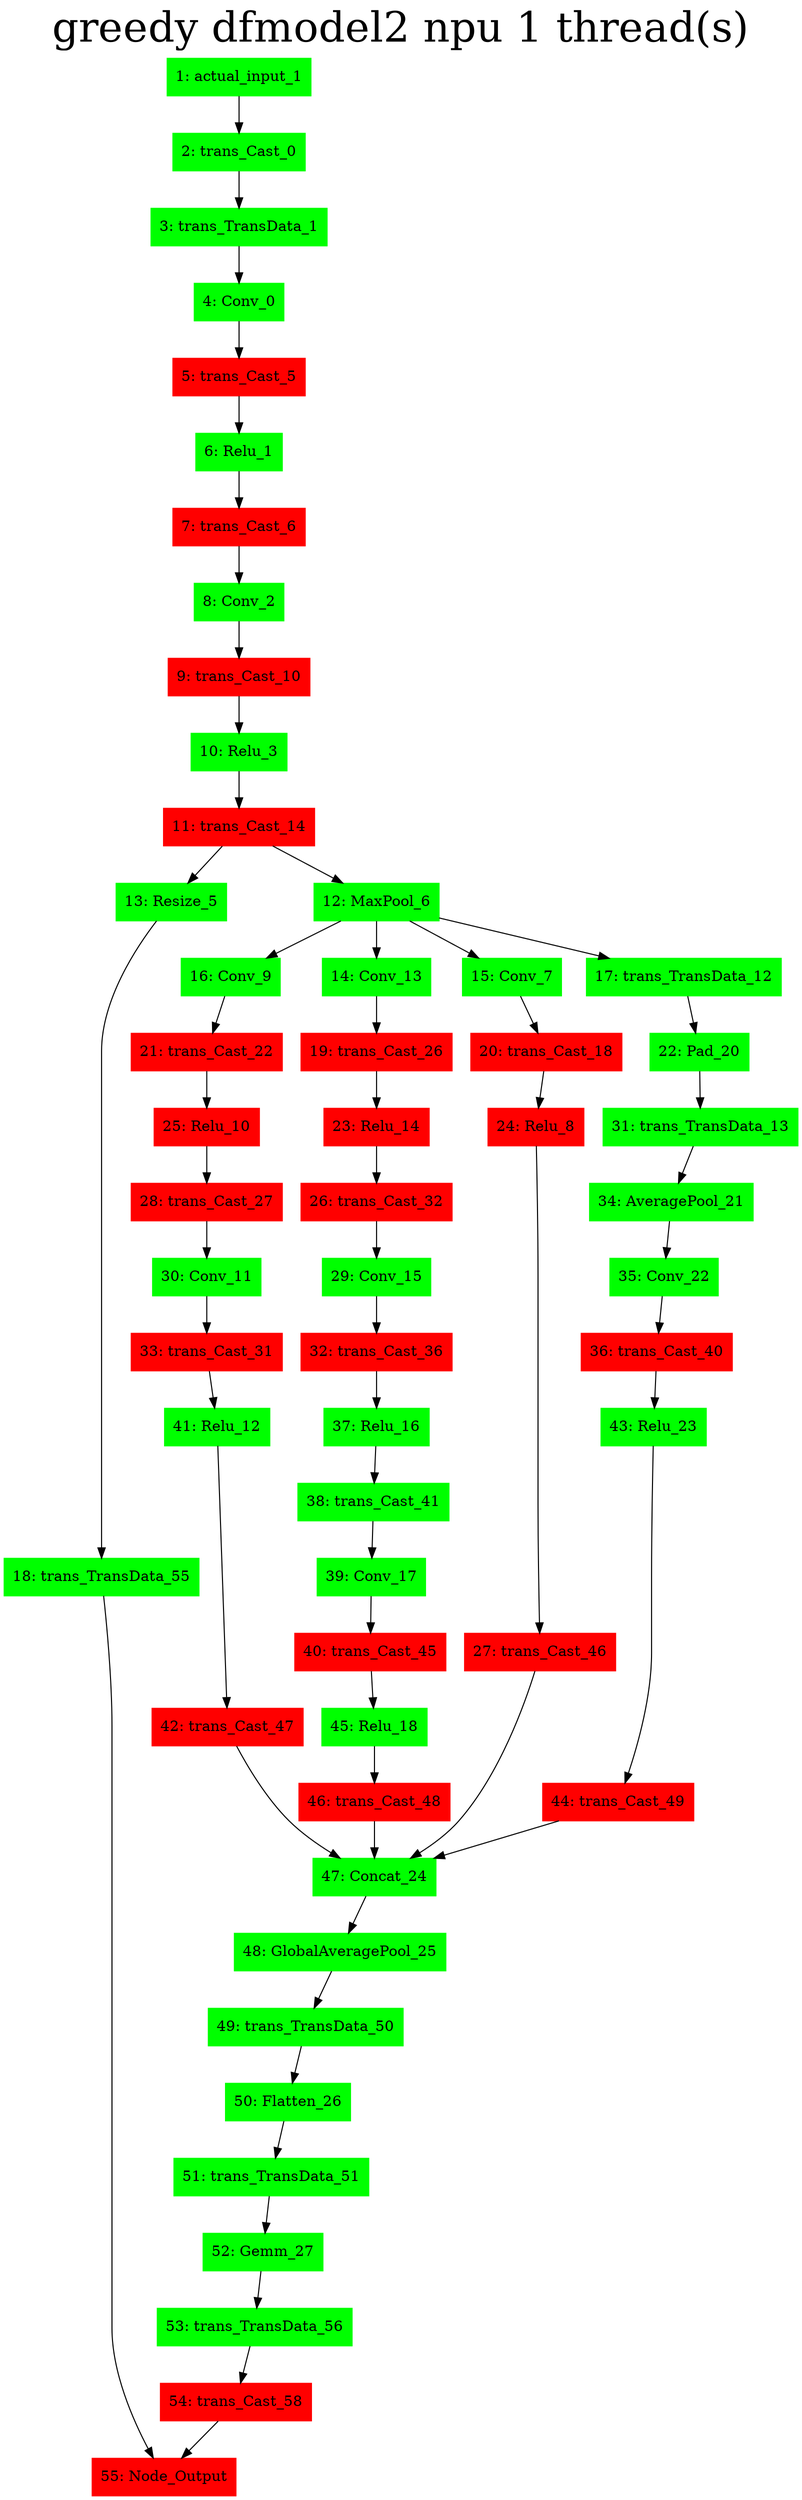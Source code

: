 digraph G {
label     = "greedy dfmodel2 npu 1 thread(s)"
    labelloc  =  t // t: Place the graph's title on top.
    fontsize  = 40 // Make title stand out by giving a large font size
    fontcolor = black"1: actual_input_1"->"2: trans_Cast_0";
"1: actual_input_1" [shape=box,style=filled,color=green];
"2: trans_Cast_0"->"3: trans_TransData_1";
"2: trans_Cast_0" [shape=box,style=filled,color=green];
"3: trans_TransData_1"->"4: Conv_0";
"3: trans_TransData_1" [shape=box,style=filled,color=green];
"4: Conv_0"->"5: trans_Cast_5";
"4: Conv_0" [shape=box,style=filled,color=green];
"5: trans_Cast_5"->"6: Relu_1";
"5: trans_Cast_5" [shape=box,style=filled,color=red];
"6: Relu_1"->"7: trans_Cast_6";
"6: Relu_1" [shape=box,style=filled,color=green];
"7: trans_Cast_6"->"8: Conv_2";
"7: trans_Cast_6" [shape=box,style=filled,color=red];
"8: Conv_2"->"9: trans_Cast_10";
"8: Conv_2" [shape=box,style=filled,color=green];
"9: trans_Cast_10"->"10: Relu_3";
"9: trans_Cast_10" [shape=box,style=filled,color=red];
"10: Relu_3"->"11: trans_Cast_14";
"10: Relu_3" [shape=box,style=filled,color=green];
"11: trans_Cast_14"->"13: Resize_5";
"11: trans_Cast_14"->"12: MaxPool_6";
"11: trans_Cast_14" [shape=box,style=filled,color=red];
"13: Resize_5"->"18: trans_TransData_55";
"13: Resize_5" [shape=box,style=filled,color=green];
"18: trans_TransData_55"->"55: Node_Output";
"18: trans_TransData_55" [shape=box,style=filled,color=green];
"12: MaxPool_6"->"16: Conv_9";
"12: MaxPool_6"->"14: Conv_13";
"12: MaxPool_6"->"15: Conv_7";
"12: MaxPool_6"->"17: trans_TransData_12";
"12: MaxPool_6" [shape=box,style=filled,color=green];
"15: Conv_7"->"20: trans_Cast_18";
"15: Conv_7" [shape=box,style=filled,color=green];
"20: trans_Cast_18"->"24: Relu_8";
"20: trans_Cast_18" [shape=box,style=filled,color=red];
"24: Relu_8"->"27: trans_Cast_46";
"24: Relu_8" [shape=box,style=filled,color=red];
"27: trans_Cast_46"->"47: Concat_24";
"27: trans_Cast_46" [shape=box,style=filled,color=red];
"16: Conv_9"->"21: trans_Cast_22";
"16: Conv_9" [shape=box,style=filled,color=green];
"21: trans_Cast_22"->"25: Relu_10";
"21: trans_Cast_22" [shape=box,style=filled,color=red];
"25: Relu_10"->"28: trans_Cast_27";
"25: Relu_10" [shape=box,style=filled,color=red];
"28: trans_Cast_27"->"30: Conv_11";
"28: trans_Cast_27" [shape=box,style=filled,color=red];
"30: Conv_11"->"33: trans_Cast_31";
"30: Conv_11" [shape=box,style=filled,color=green];
"33: trans_Cast_31"->"41: Relu_12";
"33: trans_Cast_31" [shape=box,style=filled,color=red];
"41: Relu_12"->"42: trans_Cast_47";
"41: Relu_12" [shape=box,style=filled,color=green];
"42: trans_Cast_47"->"47: Concat_24";
"42: trans_Cast_47" [shape=box,style=filled,color=red];
"14: Conv_13"->"19: trans_Cast_26";
"14: Conv_13" [shape=box,style=filled,color=green];
"19: trans_Cast_26"->"23: Relu_14";
"19: trans_Cast_26" [shape=box,style=filled,color=red];
"23: Relu_14"->"26: trans_Cast_32";
"23: Relu_14" [shape=box,style=filled,color=red];
"26: trans_Cast_32"->"29: Conv_15";
"26: trans_Cast_32" [shape=box,style=filled,color=red];
"29: Conv_15"->"32: trans_Cast_36";
"29: Conv_15" [shape=box,style=filled,color=green];
"32: trans_Cast_36"->"37: Relu_16";
"32: trans_Cast_36" [shape=box,style=filled,color=red];
"37: Relu_16"->"38: trans_Cast_41";
"37: Relu_16" [shape=box,style=filled,color=green];
"38: trans_Cast_41"->"39: Conv_17";
"38: trans_Cast_41" [shape=box,style=filled,color=green];
"39: Conv_17"->"40: trans_Cast_45";
"39: Conv_17" [shape=box,style=filled,color=green];
"40: trans_Cast_45"->"45: Relu_18";
"40: trans_Cast_45" [shape=box,style=filled,color=red];
"45: Relu_18"->"46: trans_Cast_48";
"45: Relu_18" [shape=box,style=filled,color=green];
"46: trans_Cast_48"->"47: Concat_24";
"46: trans_Cast_48" [shape=box,style=filled,color=red];
"17: trans_TransData_12"->"22: Pad_20";
"17: trans_TransData_12" [shape=box,style=filled,color=green];
"22: Pad_20"->"31: trans_TransData_13";
"22: Pad_20" [shape=box,style=filled,color=green];
"31: trans_TransData_13"->"34: AveragePool_21";
"31: trans_TransData_13" [shape=box,style=filled,color=green];
"34: AveragePool_21"->"35: Conv_22";
"34: AveragePool_21" [shape=box,style=filled,color=green];
"35: Conv_22"->"36: trans_Cast_40";
"35: Conv_22" [shape=box,style=filled,color=green];
"36: trans_Cast_40"->"43: Relu_23";
"36: trans_Cast_40" [shape=box,style=filled,color=red];
"43: Relu_23"->"44: trans_Cast_49";
"43: Relu_23" [shape=box,style=filled,color=green];
"44: trans_Cast_49"->"47: Concat_24";
"44: trans_Cast_49" [shape=box,style=filled,color=red];
"47: Concat_24"->"48: GlobalAveragePool_25";
"47: Concat_24" [shape=box,style=filled,color=green];
"48: GlobalAveragePool_25"->"49: trans_TransData_50";
"48: GlobalAveragePool_25" [shape=box,style=filled,color=green];
"49: trans_TransData_50"->"50: Flatten_26";
"49: trans_TransData_50" [shape=box,style=filled,color=green];
"50: Flatten_26"->"51: trans_TransData_51";
"50: Flatten_26" [shape=box,style=filled,color=green];
"51: trans_TransData_51"->"52: Gemm_27";
"51: trans_TransData_51" [shape=box,style=filled,color=green];
"52: Gemm_27"->"53: trans_TransData_56";
"52: Gemm_27" [shape=box,style=filled,color=green];
"53: trans_TransData_56"->"54: trans_Cast_58";
"53: trans_TransData_56" [shape=box,style=filled,color=green];
"54: trans_Cast_58"->"55: Node_Output";
"54: trans_Cast_58" [shape=box,style=filled,color=red];
"55: Node_Output" [shape=box,style=filled,color=red];
}
